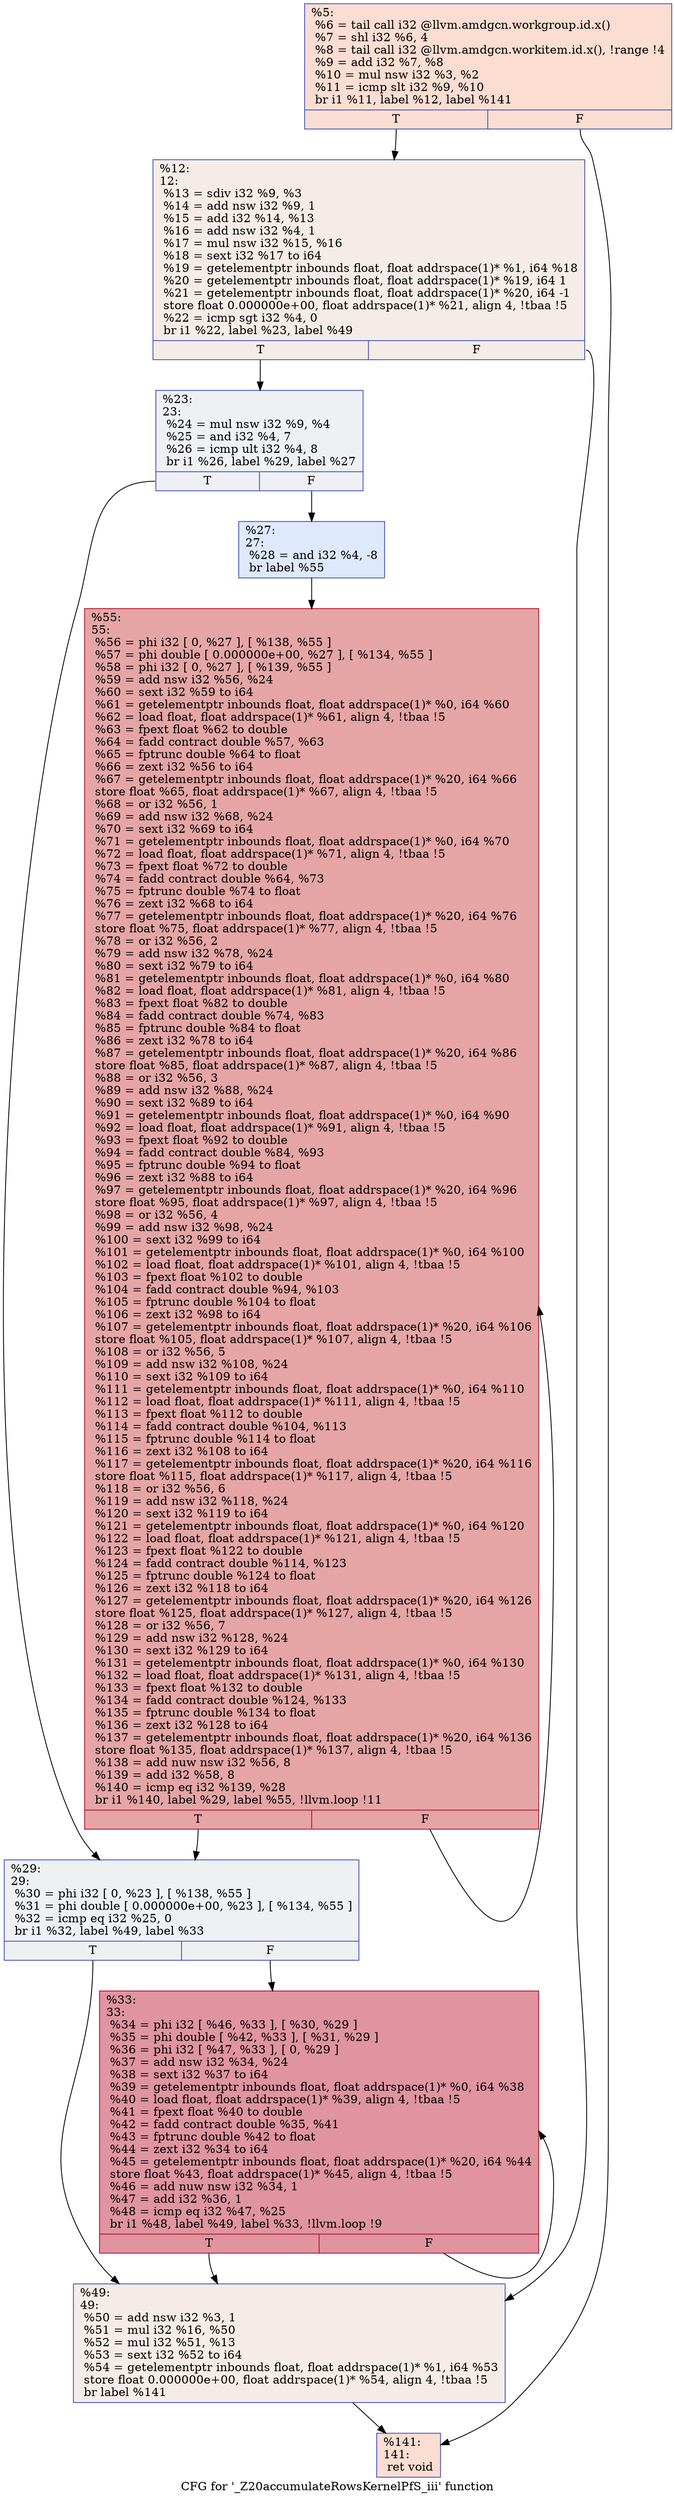 digraph "CFG for '_Z20accumulateRowsKernelPfS_iii' function" {
	label="CFG for '_Z20accumulateRowsKernelPfS_iii' function";

	Node0x64f5700 [shape=record,color="#3d50c3ff", style=filled, fillcolor="#f7b39670",label="{%5:\l  %6 = tail call i32 @llvm.amdgcn.workgroup.id.x()\l  %7 = shl i32 %6, 4\l  %8 = tail call i32 @llvm.amdgcn.workitem.id.x(), !range !4\l  %9 = add i32 %7, %8\l  %10 = mul nsw i32 %3, %2\l  %11 = icmp slt i32 %9, %10\l  br i1 %11, label %12, label %141\l|{<s0>T|<s1>F}}"];
	Node0x64f5700:s0 -> Node0x64f4960;
	Node0x64f5700:s1 -> Node0x64f6fc0;
	Node0x64f4960 [shape=record,color="#3d50c3ff", style=filled, fillcolor="#ead5c970",label="{%12:\l12:                                               \l  %13 = sdiv i32 %9, %3\l  %14 = add nsw i32 %9, 1\l  %15 = add i32 %14, %13\l  %16 = add nsw i32 %4, 1\l  %17 = mul nsw i32 %15, %16\l  %18 = sext i32 %17 to i64\l  %19 = getelementptr inbounds float, float addrspace(1)* %1, i64 %18\l  %20 = getelementptr inbounds float, float addrspace(1)* %19, i64 1\l  %21 = getelementptr inbounds float, float addrspace(1)* %20, i64 -1\l  store float 0.000000e+00, float addrspace(1)* %21, align 4, !tbaa !5\l  %22 = icmp sgt i32 %4, 0\l  br i1 %22, label %23, label %49\l|{<s0>T|<s1>F}}"];
	Node0x64f4960:s0 -> Node0x64f83a0;
	Node0x64f4960:s1 -> Node0x64f8430;
	Node0x64f83a0 [shape=record,color="#3d50c3ff", style=filled, fillcolor="#d9dce170",label="{%23:\l23:                                               \l  %24 = mul nsw i32 %9, %4\l  %25 = and i32 %4, 7\l  %26 = icmp ult i32 %4, 8\l  br i1 %26, label %29, label %27\l|{<s0>T|<s1>F}}"];
	Node0x64f83a0:s0 -> Node0x64f8780;
	Node0x64f83a0:s1 -> Node0x64f87d0;
	Node0x64f87d0 [shape=record,color="#3d50c3ff", style=filled, fillcolor="#b5cdfa70",label="{%27:\l27:                                               \l  %28 = and i32 %4, -8\l  br label %55\l}"];
	Node0x64f87d0 -> Node0x64f89d0;
	Node0x64f8780 [shape=record,color="#3d50c3ff", style=filled, fillcolor="#d9dce170",label="{%29:\l29:                                               \l  %30 = phi i32 [ 0, %23 ], [ %138, %55 ]\l  %31 = phi double [ 0.000000e+00, %23 ], [ %134, %55 ]\l  %32 = icmp eq i32 %25, 0\l  br i1 %32, label %49, label %33\l|{<s0>T|<s1>F}}"];
	Node0x64f8780:s0 -> Node0x64f8430;
	Node0x64f8780:s1 -> Node0x64f7340;
	Node0x64f7340 [shape=record,color="#b70d28ff", style=filled, fillcolor="#b70d2870",label="{%33:\l33:                                               \l  %34 = phi i32 [ %46, %33 ], [ %30, %29 ]\l  %35 = phi double [ %42, %33 ], [ %31, %29 ]\l  %36 = phi i32 [ %47, %33 ], [ 0, %29 ]\l  %37 = add nsw i32 %34, %24\l  %38 = sext i32 %37 to i64\l  %39 = getelementptr inbounds float, float addrspace(1)* %0, i64 %38\l  %40 = load float, float addrspace(1)* %39, align 4, !tbaa !5\l  %41 = fpext float %40 to double\l  %42 = fadd contract double %35, %41\l  %43 = fptrunc double %42 to float\l  %44 = zext i32 %34 to i64\l  %45 = getelementptr inbounds float, float addrspace(1)* %20, i64 %44\l  store float %43, float addrspace(1)* %45, align 4, !tbaa !5\l  %46 = add nuw nsw i32 %34, 1\l  %47 = add i32 %36, 1\l  %48 = icmp eq i32 %47, %25\l  br i1 %48, label %49, label %33, !llvm.loop !9\l|{<s0>T|<s1>F}}"];
	Node0x64f7340:s0 -> Node0x64f8430;
	Node0x64f7340:s1 -> Node0x64f7340;
	Node0x64f8430 [shape=record,color="#3d50c3ff", style=filled, fillcolor="#ead5c970",label="{%49:\l49:                                               \l  %50 = add nsw i32 %3, 1\l  %51 = mul i32 %16, %50\l  %52 = mul i32 %51, %13\l  %53 = sext i32 %52 to i64\l  %54 = getelementptr inbounds float, float addrspace(1)* %1, i64 %53\l  store float 0.000000e+00, float addrspace(1)* %54, align 4, !tbaa !5\l  br label %141\l}"];
	Node0x64f8430 -> Node0x64f6fc0;
	Node0x64f89d0 [shape=record,color="#b70d28ff", style=filled, fillcolor="#c5333470",label="{%55:\l55:                                               \l  %56 = phi i32 [ 0, %27 ], [ %138, %55 ]\l  %57 = phi double [ 0.000000e+00, %27 ], [ %134, %55 ]\l  %58 = phi i32 [ 0, %27 ], [ %139, %55 ]\l  %59 = add nsw i32 %56, %24\l  %60 = sext i32 %59 to i64\l  %61 = getelementptr inbounds float, float addrspace(1)* %0, i64 %60\l  %62 = load float, float addrspace(1)* %61, align 4, !tbaa !5\l  %63 = fpext float %62 to double\l  %64 = fadd contract double %57, %63\l  %65 = fptrunc double %64 to float\l  %66 = zext i32 %56 to i64\l  %67 = getelementptr inbounds float, float addrspace(1)* %20, i64 %66\l  store float %65, float addrspace(1)* %67, align 4, !tbaa !5\l  %68 = or i32 %56, 1\l  %69 = add nsw i32 %68, %24\l  %70 = sext i32 %69 to i64\l  %71 = getelementptr inbounds float, float addrspace(1)* %0, i64 %70\l  %72 = load float, float addrspace(1)* %71, align 4, !tbaa !5\l  %73 = fpext float %72 to double\l  %74 = fadd contract double %64, %73\l  %75 = fptrunc double %74 to float\l  %76 = zext i32 %68 to i64\l  %77 = getelementptr inbounds float, float addrspace(1)* %20, i64 %76\l  store float %75, float addrspace(1)* %77, align 4, !tbaa !5\l  %78 = or i32 %56, 2\l  %79 = add nsw i32 %78, %24\l  %80 = sext i32 %79 to i64\l  %81 = getelementptr inbounds float, float addrspace(1)* %0, i64 %80\l  %82 = load float, float addrspace(1)* %81, align 4, !tbaa !5\l  %83 = fpext float %82 to double\l  %84 = fadd contract double %74, %83\l  %85 = fptrunc double %84 to float\l  %86 = zext i32 %78 to i64\l  %87 = getelementptr inbounds float, float addrspace(1)* %20, i64 %86\l  store float %85, float addrspace(1)* %87, align 4, !tbaa !5\l  %88 = or i32 %56, 3\l  %89 = add nsw i32 %88, %24\l  %90 = sext i32 %89 to i64\l  %91 = getelementptr inbounds float, float addrspace(1)* %0, i64 %90\l  %92 = load float, float addrspace(1)* %91, align 4, !tbaa !5\l  %93 = fpext float %92 to double\l  %94 = fadd contract double %84, %93\l  %95 = fptrunc double %94 to float\l  %96 = zext i32 %88 to i64\l  %97 = getelementptr inbounds float, float addrspace(1)* %20, i64 %96\l  store float %95, float addrspace(1)* %97, align 4, !tbaa !5\l  %98 = or i32 %56, 4\l  %99 = add nsw i32 %98, %24\l  %100 = sext i32 %99 to i64\l  %101 = getelementptr inbounds float, float addrspace(1)* %0, i64 %100\l  %102 = load float, float addrspace(1)* %101, align 4, !tbaa !5\l  %103 = fpext float %102 to double\l  %104 = fadd contract double %94, %103\l  %105 = fptrunc double %104 to float\l  %106 = zext i32 %98 to i64\l  %107 = getelementptr inbounds float, float addrspace(1)* %20, i64 %106\l  store float %105, float addrspace(1)* %107, align 4, !tbaa !5\l  %108 = or i32 %56, 5\l  %109 = add nsw i32 %108, %24\l  %110 = sext i32 %109 to i64\l  %111 = getelementptr inbounds float, float addrspace(1)* %0, i64 %110\l  %112 = load float, float addrspace(1)* %111, align 4, !tbaa !5\l  %113 = fpext float %112 to double\l  %114 = fadd contract double %104, %113\l  %115 = fptrunc double %114 to float\l  %116 = zext i32 %108 to i64\l  %117 = getelementptr inbounds float, float addrspace(1)* %20, i64 %116\l  store float %115, float addrspace(1)* %117, align 4, !tbaa !5\l  %118 = or i32 %56, 6\l  %119 = add nsw i32 %118, %24\l  %120 = sext i32 %119 to i64\l  %121 = getelementptr inbounds float, float addrspace(1)* %0, i64 %120\l  %122 = load float, float addrspace(1)* %121, align 4, !tbaa !5\l  %123 = fpext float %122 to double\l  %124 = fadd contract double %114, %123\l  %125 = fptrunc double %124 to float\l  %126 = zext i32 %118 to i64\l  %127 = getelementptr inbounds float, float addrspace(1)* %20, i64 %126\l  store float %125, float addrspace(1)* %127, align 4, !tbaa !5\l  %128 = or i32 %56, 7\l  %129 = add nsw i32 %128, %24\l  %130 = sext i32 %129 to i64\l  %131 = getelementptr inbounds float, float addrspace(1)* %0, i64 %130\l  %132 = load float, float addrspace(1)* %131, align 4, !tbaa !5\l  %133 = fpext float %132 to double\l  %134 = fadd contract double %124, %133\l  %135 = fptrunc double %134 to float\l  %136 = zext i32 %128 to i64\l  %137 = getelementptr inbounds float, float addrspace(1)* %20, i64 %136\l  store float %135, float addrspace(1)* %137, align 4, !tbaa !5\l  %138 = add nuw nsw i32 %56, 8\l  %139 = add i32 %58, 8\l  %140 = icmp eq i32 %139, %28\l  br i1 %140, label %29, label %55, !llvm.loop !11\l|{<s0>T|<s1>F}}"];
	Node0x64f89d0:s0 -> Node0x64f8780;
	Node0x64f89d0:s1 -> Node0x64f89d0;
	Node0x64f6fc0 [shape=record,color="#3d50c3ff", style=filled, fillcolor="#f7b39670",label="{%141:\l141:                                              \l  ret void\l}"];
}

